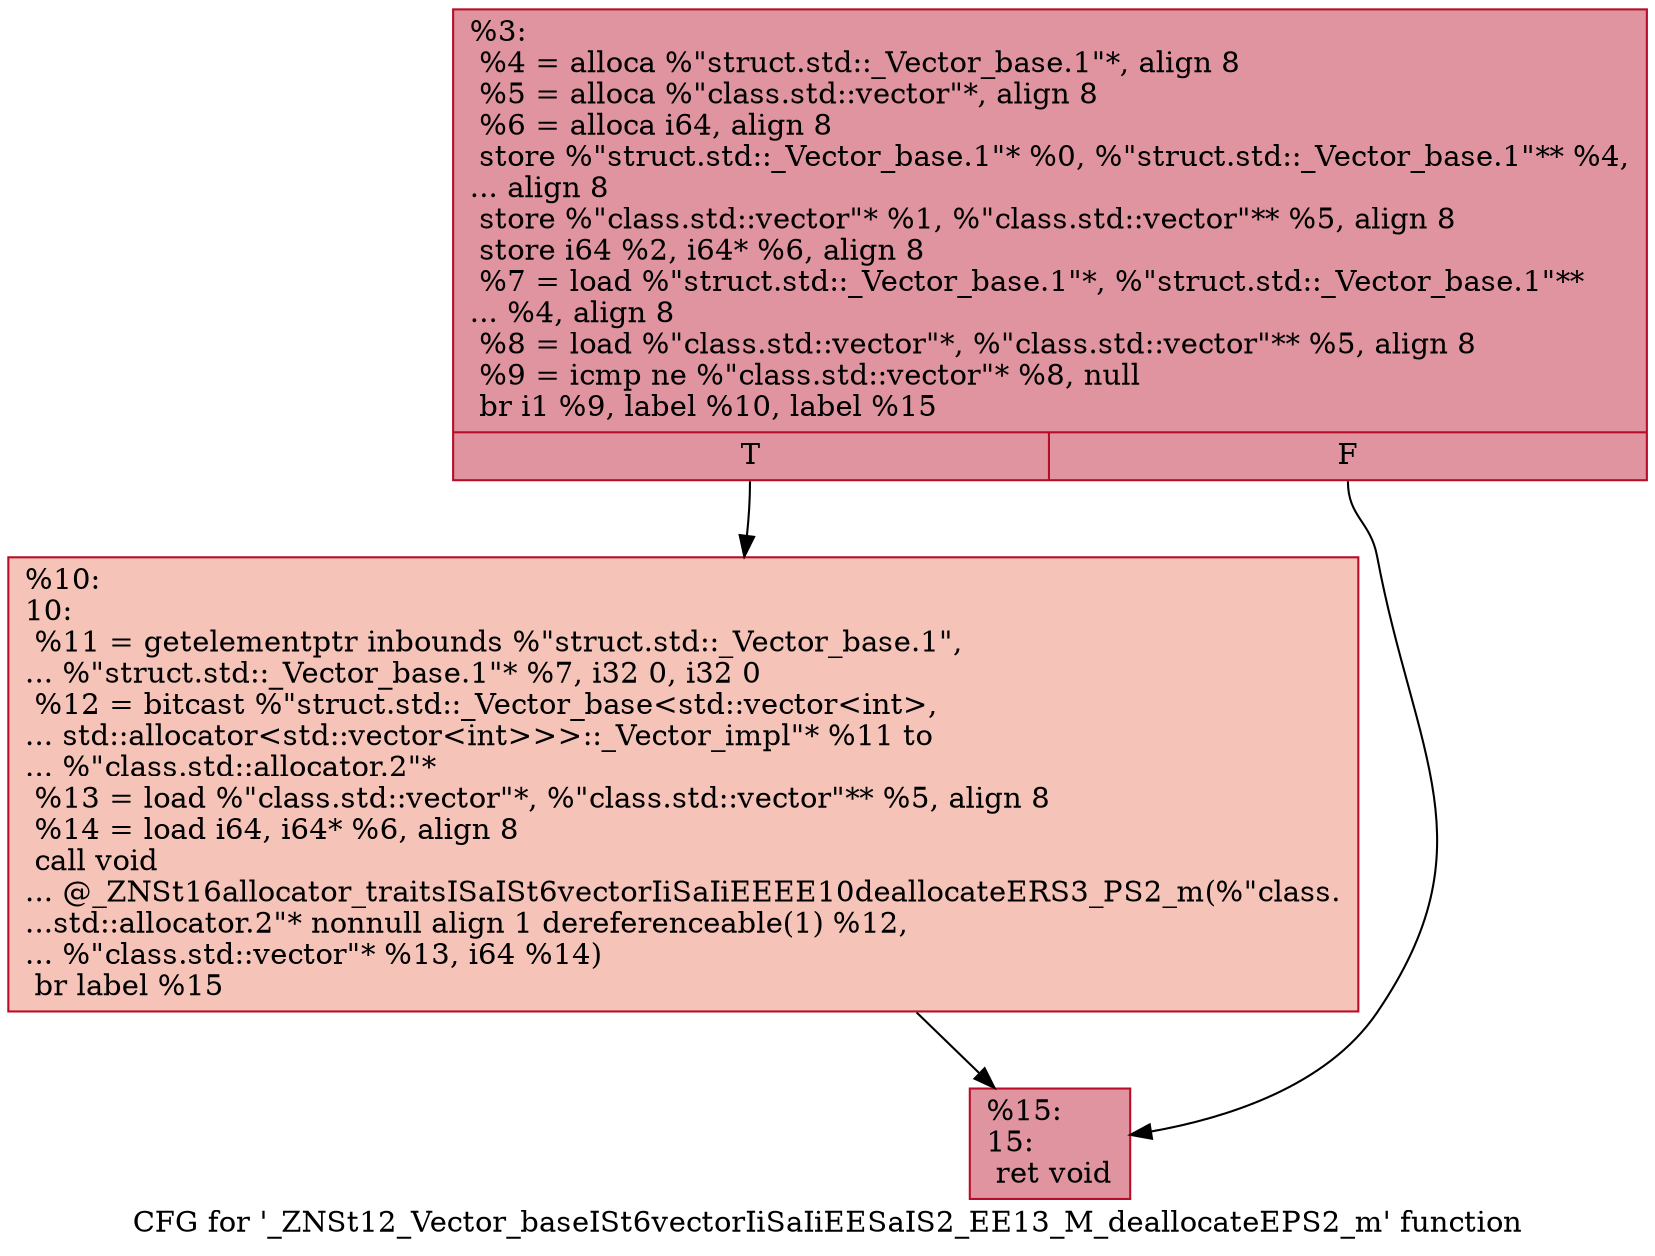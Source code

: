 digraph "CFG for '_ZNSt12_Vector_baseISt6vectorIiSaIiEESaIS2_EE13_M_deallocateEPS2_m' function" {
	label="CFG for '_ZNSt12_Vector_baseISt6vectorIiSaIiEESaIS2_EE13_M_deallocateEPS2_m' function";

	Node0x559aeab08670 [shape=record,color="#b70d28ff", style=filled, fillcolor="#b70d2870",label="{%3:\l  %4 = alloca %\"struct.std::_Vector_base.1\"*, align 8\l  %5 = alloca %\"class.std::vector\"*, align 8\l  %6 = alloca i64, align 8\l  store %\"struct.std::_Vector_base.1\"* %0, %\"struct.std::_Vector_base.1\"** %4,\l... align 8\l  store %\"class.std::vector\"* %1, %\"class.std::vector\"** %5, align 8\l  store i64 %2, i64* %6, align 8\l  %7 = load %\"struct.std::_Vector_base.1\"*, %\"struct.std::_Vector_base.1\"**\l... %4, align 8\l  %8 = load %\"class.std::vector\"*, %\"class.std::vector\"** %5, align 8\l  %9 = icmp ne %\"class.std::vector\"* %8, null\l  br i1 %9, label %10, label %15\l|{<s0>T|<s1>F}}"];
	Node0x559aeab08670:s0 -> Node0x559aeab087a0;
	Node0x559aeab08670:s1 -> Node0x559aeab08d90;
	Node0x559aeab087a0 [shape=record,color="#b70d28ff", style=filled, fillcolor="#e8765c70",label="{%10:\l10:                                               \l  %11 = getelementptr inbounds %\"struct.std::_Vector_base.1\",\l... %\"struct.std::_Vector_base.1\"* %7, i32 0, i32 0\l  %12 = bitcast %\"struct.std::_Vector_base\<std::vector\<int\>,\l... std::allocator\<std::vector\<int\>\>\>::_Vector_impl\"* %11 to\l... %\"class.std::allocator.2\"*\l  %13 = load %\"class.std::vector\"*, %\"class.std::vector\"** %5, align 8\l  %14 = load i64, i64* %6, align 8\l  call void\l... @_ZNSt16allocator_traitsISaISt6vectorIiSaIiEEEE10deallocateERS3_PS2_m(%\"class.\l...std::allocator.2\"* nonnull align 1 dereferenceable(1) %12,\l... %\"class.std::vector\"* %13, i64 %14)\l  br label %15\l}"];
	Node0x559aeab087a0 -> Node0x559aeab08d90;
	Node0x559aeab08d90 [shape=record,color="#b70d28ff", style=filled, fillcolor="#b70d2870",label="{%15:\l15:                                               \l  ret void\l}"];
}
